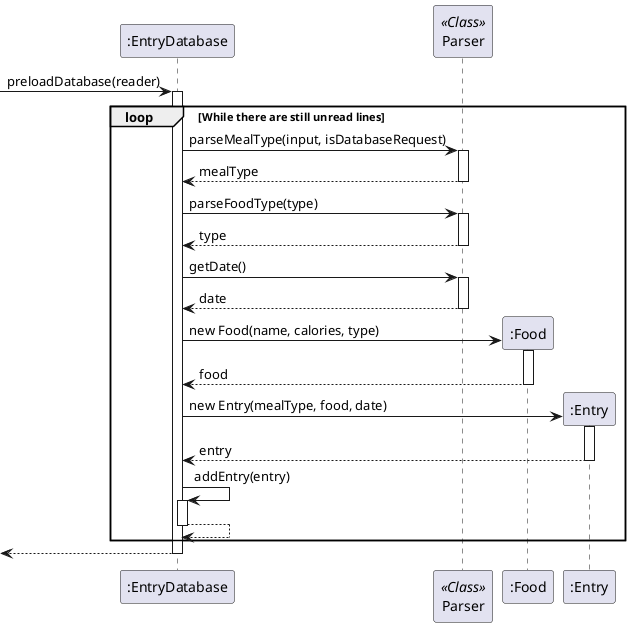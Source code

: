 @startuml
'https://plantuml.com/sequence-diagram

-> ":EntryDatabase": preloadDatabase(reader)
activate ":EntryDatabase"
participant Parser << Class >>
loop While there are still unread lines

    ":EntryDatabase" -> Parser: parseMealType(input, isDatabaseRequest)
    activate Parser
    return mealType

    ":EntryDatabase" -> Parser: parseFoodType(type)
    activate Parser
    return type

    ":EntryDatabase" -> Parser: getDate()
    activate Parser
    return date

    create ":Food"
    ":EntryDatabase" -> ":Food": new Food(name, calories, type)
    activate ":Food"
    return food

    create ":Entry"
    ":EntryDatabase" -> ":Entry": new Entry(mealType, food, date)
    activate ":Entry"
    return entry

    ":EntryDatabase" -> ":EntryDatabase": addEntry(entry)
    activate ":EntryDatabase"
    return

end

return
@enduml

